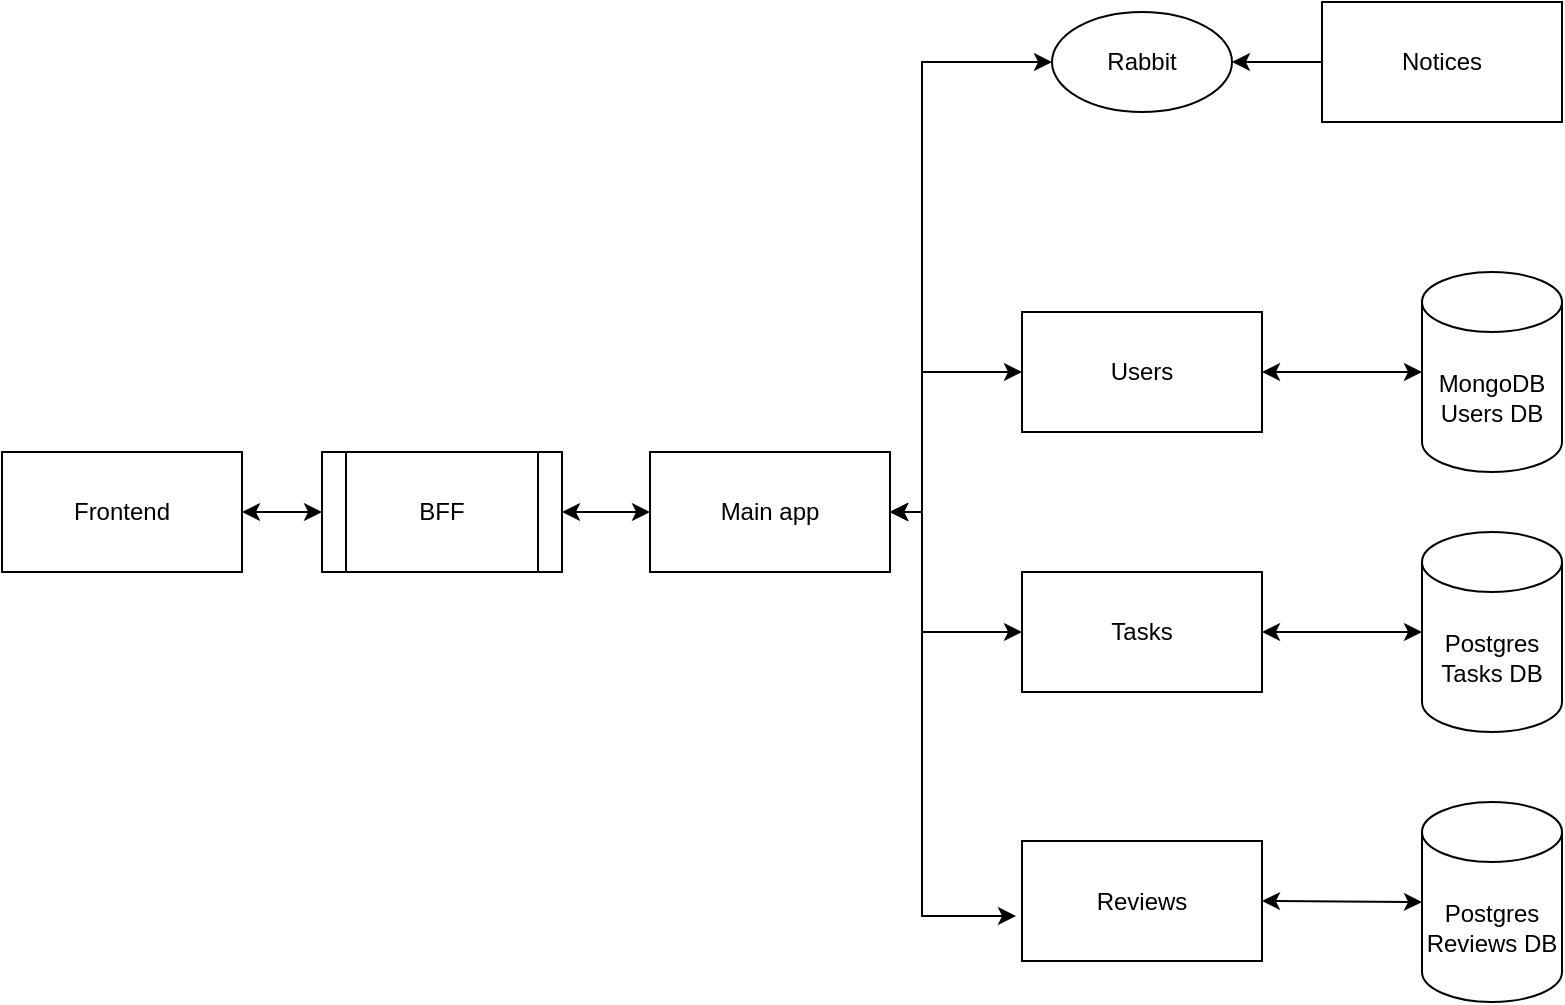 <mxfile version="20.6.0" type="github">
  <diagram id="Gtgd5hM07erPNIdvpMqr" name="Страница 1">
    <mxGraphModel dx="1234" dy="820" grid="1" gridSize="10" guides="1" tooltips="1" connect="1" arrows="1" fold="1" page="1" pageScale="1" pageWidth="827" pageHeight="1169" math="0" shadow="0">
      <root>
        <mxCell id="0" />
        <mxCell id="1" parent="0" />
        <mxCell id="TqorqVlmMX_-0DED7la3-2" value="Users" style="rounded=0;whiteSpace=wrap;html=1;" vertex="1" parent="1">
          <mxGeometry x="540" y="290" width="120" height="60" as="geometry" />
        </mxCell>
        <mxCell id="TqorqVlmMX_-0DED7la3-3" value="MongoDB&lt;br&gt;Users DB" style="shape=cylinder3;whiteSpace=wrap;html=1;boundedLbl=1;backgroundOutline=1;size=15;" vertex="1" parent="1">
          <mxGeometry x="740" y="270" width="70" height="100" as="geometry" />
        </mxCell>
        <mxCell id="TqorqVlmMX_-0DED7la3-4" value="" style="endArrow=classic;startArrow=classic;html=1;rounded=0;entryX=0;entryY=0.5;entryDx=0;entryDy=0;entryPerimeter=0;exitX=1;exitY=0.5;exitDx=0;exitDy=0;" edge="1" parent="1" source="TqorqVlmMX_-0DED7la3-2" target="TqorqVlmMX_-0DED7la3-3">
          <mxGeometry width="50" height="50" relative="1" as="geometry">
            <mxPoint x="410" y="430" as="sourcePoint" />
            <mxPoint x="460" y="380" as="targetPoint" />
          </mxGeometry>
        </mxCell>
        <mxCell id="TqorqVlmMX_-0DED7la3-5" value="Tasks" style="rounded=0;whiteSpace=wrap;html=1;" vertex="1" parent="1">
          <mxGeometry x="540" y="420" width="120" height="60" as="geometry" />
        </mxCell>
        <mxCell id="TqorqVlmMX_-0DED7la3-6" value="Postgres&lt;br&gt;Tasks DB" style="shape=cylinder3;whiteSpace=wrap;html=1;boundedLbl=1;backgroundOutline=1;size=15;" vertex="1" parent="1">
          <mxGeometry x="740" y="400" width="70" height="100" as="geometry" />
        </mxCell>
        <mxCell id="TqorqVlmMX_-0DED7la3-7" value="" style="endArrow=classic;startArrow=classic;html=1;rounded=0;entryX=0;entryY=0.5;entryDx=0;entryDy=0;entryPerimeter=0;exitX=1;exitY=0.5;exitDx=0;exitDy=0;" edge="1" parent="1" source="TqorqVlmMX_-0DED7la3-5" target="TqorqVlmMX_-0DED7la3-6">
          <mxGeometry width="50" height="50" relative="1" as="geometry">
            <mxPoint x="410" y="540" as="sourcePoint" />
            <mxPoint x="460" y="490" as="targetPoint" />
          </mxGeometry>
        </mxCell>
        <mxCell id="TqorqVlmMX_-0DED7la3-9" value="BFF" style="shape=process;whiteSpace=wrap;html=1;backgroundOutline=1;" vertex="1" parent="1">
          <mxGeometry x="190" y="360" width="120" height="60" as="geometry" />
        </mxCell>
        <mxCell id="TqorqVlmMX_-0DED7la3-10" value="Frontend" style="rounded=0;whiteSpace=wrap;html=1;" vertex="1" parent="1">
          <mxGeometry x="30" y="360" width="120" height="60" as="geometry" />
        </mxCell>
        <mxCell id="TqorqVlmMX_-0DED7la3-11" value="Main app" style="rounded=0;whiteSpace=wrap;html=1;" vertex="1" parent="1">
          <mxGeometry x="354" y="360" width="120" height="60" as="geometry" />
        </mxCell>
        <mxCell id="TqorqVlmMX_-0DED7la3-22" value="" style="edgeStyle=orthogonalEdgeStyle;rounded=0;orthogonalLoop=1;jettySize=auto;html=1;" edge="1" parent="1" source="TqorqVlmMX_-0DED7la3-12" target="TqorqVlmMX_-0DED7la3-13">
          <mxGeometry relative="1" as="geometry" />
        </mxCell>
        <mxCell id="TqorqVlmMX_-0DED7la3-12" value="Notices" style="rounded=0;whiteSpace=wrap;html=1;" vertex="1" parent="1">
          <mxGeometry x="690" y="135" width="120" height="60" as="geometry" />
        </mxCell>
        <mxCell id="TqorqVlmMX_-0DED7la3-13" value="&lt;div&gt;Rabbit&lt;/div&gt;" style="ellipse;whiteSpace=wrap;html=1;" vertex="1" parent="1">
          <mxGeometry x="555" y="140" width="90" height="50" as="geometry" />
        </mxCell>
        <mxCell id="TqorqVlmMX_-0DED7la3-15" value="Reviews" style="rounded=0;whiteSpace=wrap;html=1;" vertex="1" parent="1">
          <mxGeometry x="540" y="554.5" width="120" height="60" as="geometry" />
        </mxCell>
        <mxCell id="TqorqVlmMX_-0DED7la3-16" value="Postgres&lt;br&gt;Reviews DB" style="shape=cylinder3;whiteSpace=wrap;html=1;boundedLbl=1;backgroundOutline=1;size=15;" vertex="1" parent="1">
          <mxGeometry x="740" y="535" width="70" height="100" as="geometry" />
        </mxCell>
        <mxCell id="TqorqVlmMX_-0DED7la3-17" value="" style="endArrow=classic;startArrow=classic;html=1;rounded=0;exitX=1;exitY=0.5;exitDx=0;exitDy=0;entryX=0;entryY=0.5;entryDx=0;entryDy=0;entryPerimeter=0;" edge="1" parent="1" source="TqorqVlmMX_-0DED7la3-15" target="TqorqVlmMX_-0DED7la3-16">
          <mxGeometry width="50" height="50" relative="1" as="geometry">
            <mxPoint x="410" y="540" as="sourcePoint" />
            <mxPoint x="460" y="490" as="targetPoint" />
            <Array as="points" />
          </mxGeometry>
        </mxCell>
        <mxCell id="TqorqVlmMX_-0DED7la3-24" value="" style="endArrow=classic;startArrow=classic;html=1;rounded=0;entryX=1;entryY=0.5;entryDx=0;entryDy=0;exitX=-0.025;exitY=0.625;exitDx=0;exitDy=0;exitPerimeter=0;" edge="1" parent="1" source="TqorqVlmMX_-0DED7la3-15" target="TqorqVlmMX_-0DED7la3-11">
          <mxGeometry width="50" height="50" relative="1" as="geometry">
            <mxPoint x="420" y="520" as="sourcePoint" />
            <mxPoint x="470" y="470" as="targetPoint" />
            <Array as="points">
              <mxPoint x="490" y="592" />
              <mxPoint x="490" y="390" />
            </Array>
          </mxGeometry>
        </mxCell>
        <mxCell id="TqorqVlmMX_-0DED7la3-25" value="" style="endArrow=classic;startArrow=classic;html=1;rounded=0;entryX=1;entryY=0.5;entryDx=0;entryDy=0;exitX=0;exitY=0.5;exitDx=0;exitDy=0;" edge="1" parent="1" source="TqorqVlmMX_-0DED7la3-5">
          <mxGeometry width="50" height="50" relative="1" as="geometry">
            <mxPoint x="517" y="702" as="sourcePoint" />
            <mxPoint x="474" y="390" as="targetPoint" />
            <Array as="points">
              <mxPoint x="490" y="450" />
              <mxPoint x="490" y="390" />
            </Array>
          </mxGeometry>
        </mxCell>
        <mxCell id="TqorqVlmMX_-0DED7la3-26" value="" style="endArrow=classic;startArrow=classic;html=1;rounded=0;entryX=1;entryY=0.5;entryDx=0;entryDy=0;exitX=0;exitY=0.5;exitDx=0;exitDy=0;" edge="1" parent="1" source="TqorqVlmMX_-0DED7la3-2" target="TqorqVlmMX_-0DED7la3-11">
          <mxGeometry width="50" height="50" relative="1" as="geometry">
            <mxPoint x="490" y="320" as="sourcePoint" />
            <mxPoint x="400" y="180" as="targetPoint" />
            <Array as="points">
              <mxPoint x="490" y="320" />
              <mxPoint x="490" y="390" />
            </Array>
          </mxGeometry>
        </mxCell>
        <mxCell id="TqorqVlmMX_-0DED7la3-28" value="" style="endArrow=classic;startArrow=classic;html=1;rounded=0;entryX=1;entryY=0.5;entryDx=0;entryDy=0;exitX=0;exitY=0.5;exitDx=0;exitDy=0;" edge="1" parent="1" source="TqorqVlmMX_-0DED7la3-13" target="TqorqVlmMX_-0DED7la3-11">
          <mxGeometry width="50" height="50" relative="1" as="geometry">
            <mxPoint x="526" y="160" as="sourcePoint" />
            <mxPoint x="480" y="230" as="targetPoint" />
            <Array as="points">
              <mxPoint x="490" y="165" />
              <mxPoint x="490" y="390" />
            </Array>
          </mxGeometry>
        </mxCell>
        <mxCell id="TqorqVlmMX_-0DED7la3-29" value="" style="endArrow=classic;startArrow=classic;html=1;rounded=0;entryX=0;entryY=0.5;entryDx=0;entryDy=0;exitX=1;exitY=0.5;exitDx=0;exitDy=0;" edge="1" parent="1" source="TqorqVlmMX_-0DED7la3-9" target="TqorqVlmMX_-0DED7la3-11">
          <mxGeometry width="50" height="50" relative="1" as="geometry">
            <mxPoint x="420" y="520" as="sourcePoint" />
            <mxPoint x="470" y="470" as="targetPoint" />
          </mxGeometry>
        </mxCell>
        <mxCell id="TqorqVlmMX_-0DED7la3-30" value="" style="endArrow=classic;startArrow=classic;html=1;rounded=0;exitX=1;exitY=0.5;exitDx=0;exitDy=0;entryX=0;entryY=0.5;entryDx=0;entryDy=0;" edge="1" parent="1" source="TqorqVlmMX_-0DED7la3-10" target="TqorqVlmMX_-0DED7la3-9">
          <mxGeometry width="50" height="50" relative="1" as="geometry">
            <mxPoint x="320" y="400" as="sourcePoint" />
            <mxPoint x="180" y="390" as="targetPoint" />
            <Array as="points" />
          </mxGeometry>
        </mxCell>
      </root>
    </mxGraphModel>
  </diagram>
</mxfile>
